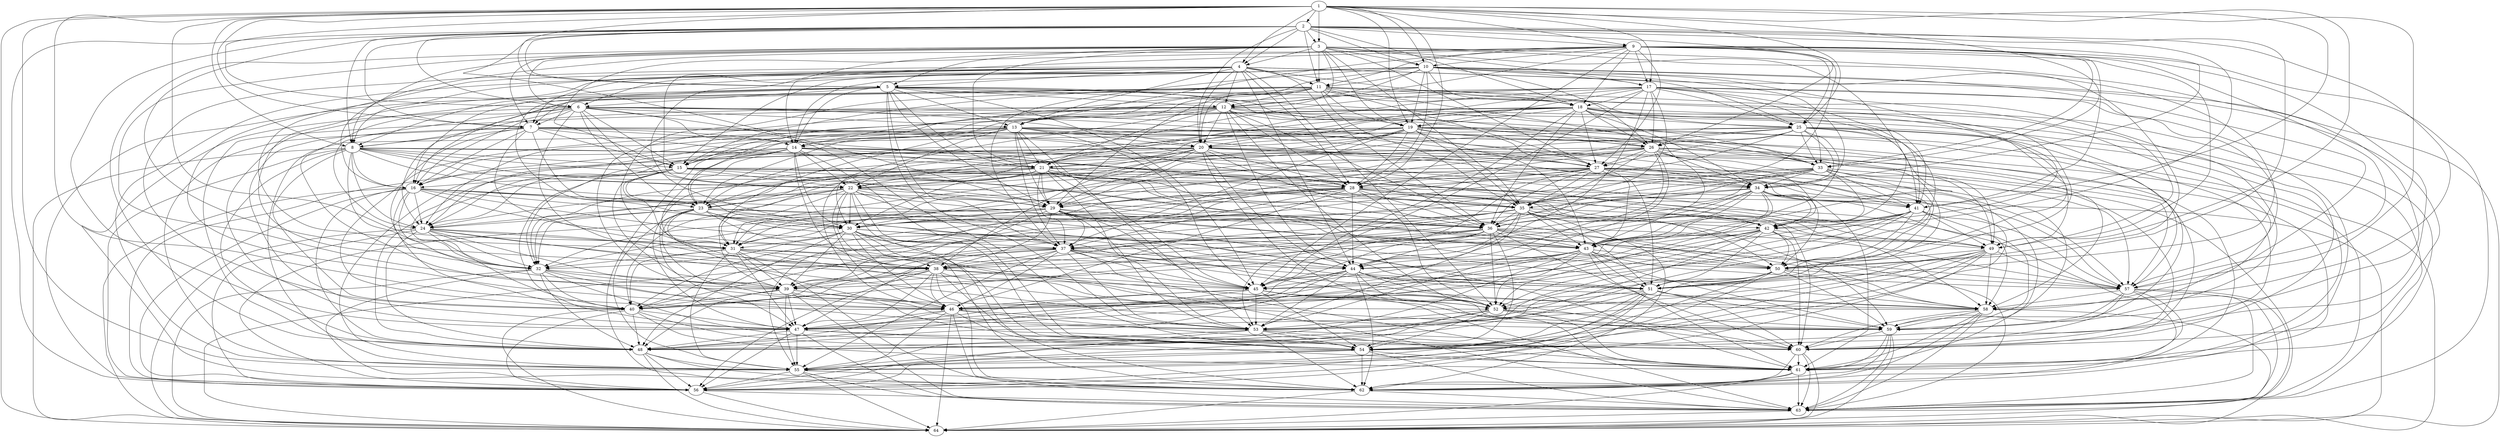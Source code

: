 digraph G {
1 [label="1"];
2 [label="2"];
3 [label="3"];
4 [label="4"];
5 [label="5"];
6 [label="6"];
7 [label="7"];
8 [label="8"];
9 [label="9"];
10 [label="10"];
11 [label="11"];
12 [label="12"];
13 [label="13"];
14 [label="14"];
15 [label="15"];
16 [label="16"];
17 [label="17"];
18 [label="18"];
19 [label="19"];
20 [label="20"];
21 [label="21"];
22 [label="22"];
23 [label="23"];
24 [label="24"];
25 [label="25"];
26 [label="26"];
27 [label="27"];
28 [label="28"];
29 [label="29"];
30 [label="30"];
31 [label="31"];
32 [label="32"];
33 [label="33"];
34 [label="34"];
35 [label="35"];
36 [label="36"];
37 [label="37"];
38 [label="38"];
39 [label="39"];
40 [label="40"];
41 [label="41"];
42 [label="42"];
43 [label="43"];
44 [label="44"];
45 [label="45"];
46 [label="46"];
47 [label="47"];
48 [label="48"];
49 [label="49"];
50 [label="50"];
51 [label="51"];
52 [label="52"];
53 [label="53"];
54 [label="54"];
55 [label="55"];
56 [label="56"];
57 [label="57"];
58 [label="58"];
59 [label="59"];
60 [label="60"];
61 [label="61"];
62 [label="62"];
63 [label="63"];
64 [label="64"];
1 -> 10;
1 -> 19;
1 -> 28;
1 -> 37;
1 -> 46;
1 -> 55;
1 -> 64;
1 -> 2;
1 -> 3;
1 -> 4;
1 -> 5;
1 -> 6;
1 -> 7;
1 -> 8;
1 -> 9;
1 -> 17;
1 -> 25;
1 -> 33;
1 -> 41;
1 -> 49;
1 -> 57;
2 -> 11;
2 -> 20;
2 -> 29;
2 -> 38;
2 -> 47;
2 -> 56;
2 -> 9;
2 -> 3;
2 -> 4;
2 -> 5;
2 -> 6;
2 -> 7;
2 -> 8;
2 -> 10;
2 -> 18;
2 -> 26;
2 -> 34;
2 -> 42;
2 -> 50;
2 -> 58;
3 -> 12;
3 -> 21;
3 -> 30;
3 -> 39;
3 -> 48;
3 -> 10;
3 -> 17;
3 -> 4;
3 -> 5;
3 -> 6;
3 -> 7;
3 -> 8;
3 -> 11;
3 -> 19;
3 -> 27;
3 -> 35;
3 -> 43;
3 -> 51;
3 -> 59;
4 -> 13;
4 -> 22;
4 -> 31;
4 -> 40;
4 -> 11;
4 -> 18;
4 -> 25;
4 -> 5;
4 -> 6;
4 -> 7;
4 -> 8;
4 -> 12;
4 -> 20;
4 -> 28;
4 -> 36;
4 -> 44;
4 -> 52;
4 -> 60;
5 -> 14;
5 -> 23;
5 -> 32;
5 -> 12;
5 -> 19;
5 -> 26;
5 -> 33;
5 -> 6;
5 -> 7;
5 -> 8;
5 -> 13;
5 -> 21;
5 -> 29;
5 -> 37;
5 -> 45;
5 -> 53;
5 -> 61;
6 -> 15;
6 -> 24;
6 -> 13;
6 -> 20;
6 -> 27;
6 -> 34;
6 -> 41;
6 -> 7;
6 -> 8;
6 -> 14;
6 -> 22;
6 -> 30;
6 -> 38;
6 -> 46;
6 -> 54;
6 -> 62;
7 -> 16;
7 -> 14;
7 -> 21;
7 -> 28;
7 -> 35;
7 -> 42;
7 -> 49;
7 -> 8;
7 -> 15;
7 -> 23;
7 -> 31;
7 -> 39;
7 -> 47;
7 -> 55;
7 -> 63;
8 -> 15;
8 -> 22;
8 -> 29;
8 -> 36;
8 -> 43;
8 -> 50;
8 -> 57;
8 -> 16;
8 -> 24;
8 -> 32;
8 -> 40;
8 -> 48;
8 -> 56;
8 -> 64;
9 -> 18;
9 -> 27;
9 -> 36;
9 -> 45;
9 -> 54;
9 -> 63;
9 -> 10;
9 -> 11;
9 -> 12;
9 -> 13;
9 -> 14;
9 -> 15;
9 -> 16;
9 -> 17;
9 -> 25;
9 -> 33;
9 -> 41;
9 -> 49;
9 -> 57;
10 -> 19;
10 -> 28;
10 -> 37;
10 -> 46;
10 -> 55;
10 -> 64;
10 -> 17;
10 -> 11;
10 -> 12;
10 -> 13;
10 -> 14;
10 -> 15;
10 -> 16;
10 -> 18;
10 -> 26;
10 -> 34;
10 -> 42;
10 -> 50;
10 -> 58;
11 -> 20;
11 -> 29;
11 -> 38;
11 -> 47;
11 -> 56;
11 -> 18;
11 -> 25;
11 -> 12;
11 -> 13;
11 -> 14;
11 -> 15;
11 -> 16;
11 -> 19;
11 -> 27;
11 -> 35;
11 -> 43;
11 -> 51;
11 -> 59;
12 -> 21;
12 -> 30;
12 -> 39;
12 -> 48;
12 -> 19;
12 -> 26;
12 -> 33;
12 -> 13;
12 -> 14;
12 -> 15;
12 -> 16;
12 -> 20;
12 -> 28;
12 -> 36;
12 -> 44;
12 -> 52;
12 -> 60;
13 -> 22;
13 -> 31;
13 -> 40;
13 -> 20;
13 -> 27;
13 -> 34;
13 -> 41;
13 -> 14;
13 -> 15;
13 -> 16;
13 -> 21;
13 -> 29;
13 -> 37;
13 -> 45;
13 -> 53;
13 -> 61;
14 -> 23;
14 -> 32;
14 -> 21;
14 -> 28;
14 -> 35;
14 -> 42;
14 -> 49;
14 -> 15;
14 -> 16;
14 -> 22;
14 -> 30;
14 -> 38;
14 -> 46;
14 -> 54;
14 -> 62;
15 -> 24;
15 -> 22;
15 -> 29;
15 -> 36;
15 -> 43;
15 -> 50;
15 -> 57;
15 -> 16;
15 -> 23;
15 -> 31;
15 -> 39;
15 -> 47;
15 -> 55;
15 -> 63;
16 -> 23;
16 -> 30;
16 -> 37;
16 -> 44;
16 -> 51;
16 -> 58;
16 -> 24;
16 -> 32;
16 -> 40;
16 -> 48;
16 -> 56;
16 -> 64;
17 -> 26;
17 -> 35;
17 -> 44;
17 -> 53;
17 -> 62;
17 -> 18;
17 -> 19;
17 -> 20;
17 -> 21;
17 -> 22;
17 -> 23;
17 -> 24;
17 -> 25;
17 -> 33;
17 -> 41;
17 -> 49;
17 -> 57;
18 -> 27;
18 -> 36;
18 -> 45;
18 -> 54;
18 -> 63;
18 -> 25;
18 -> 19;
18 -> 20;
18 -> 21;
18 -> 22;
18 -> 23;
18 -> 24;
18 -> 26;
18 -> 34;
18 -> 42;
18 -> 50;
18 -> 58;
19 -> 28;
19 -> 37;
19 -> 46;
19 -> 55;
19 -> 64;
19 -> 26;
19 -> 33;
19 -> 20;
19 -> 21;
19 -> 22;
19 -> 23;
19 -> 24;
19 -> 27;
19 -> 35;
19 -> 43;
19 -> 51;
19 -> 59;
20 -> 29;
20 -> 38;
20 -> 47;
20 -> 56;
20 -> 27;
20 -> 34;
20 -> 41;
20 -> 21;
20 -> 22;
20 -> 23;
20 -> 24;
20 -> 28;
20 -> 36;
20 -> 44;
20 -> 52;
20 -> 60;
21 -> 30;
21 -> 39;
21 -> 48;
21 -> 28;
21 -> 35;
21 -> 42;
21 -> 49;
21 -> 22;
21 -> 23;
21 -> 24;
21 -> 29;
21 -> 37;
21 -> 45;
21 -> 53;
21 -> 61;
22 -> 31;
22 -> 40;
22 -> 29;
22 -> 36;
22 -> 43;
22 -> 50;
22 -> 57;
22 -> 23;
22 -> 24;
22 -> 30;
22 -> 38;
22 -> 46;
22 -> 54;
22 -> 62;
23 -> 32;
23 -> 30;
23 -> 37;
23 -> 44;
23 -> 51;
23 -> 58;
23 -> 24;
23 -> 31;
23 -> 39;
23 -> 47;
23 -> 55;
23 -> 63;
24 -> 31;
24 -> 38;
24 -> 45;
24 -> 52;
24 -> 59;
24 -> 32;
24 -> 40;
24 -> 48;
24 -> 56;
24 -> 64;
25 -> 34;
25 -> 43;
25 -> 52;
25 -> 61;
25 -> 26;
25 -> 27;
25 -> 28;
25 -> 29;
25 -> 30;
25 -> 31;
25 -> 32;
25 -> 33;
25 -> 41;
25 -> 49;
25 -> 57;
26 -> 35;
26 -> 44;
26 -> 53;
26 -> 62;
26 -> 33;
26 -> 27;
26 -> 28;
26 -> 29;
26 -> 30;
26 -> 31;
26 -> 32;
26 -> 34;
26 -> 42;
26 -> 50;
26 -> 58;
27 -> 36;
27 -> 45;
27 -> 54;
27 -> 63;
27 -> 34;
27 -> 41;
27 -> 28;
27 -> 29;
27 -> 30;
27 -> 31;
27 -> 32;
27 -> 35;
27 -> 43;
27 -> 51;
27 -> 59;
28 -> 37;
28 -> 46;
28 -> 55;
28 -> 64;
28 -> 35;
28 -> 42;
28 -> 49;
28 -> 29;
28 -> 30;
28 -> 31;
28 -> 32;
28 -> 36;
28 -> 44;
28 -> 52;
28 -> 60;
29 -> 38;
29 -> 47;
29 -> 56;
29 -> 36;
29 -> 43;
29 -> 50;
29 -> 57;
29 -> 30;
29 -> 31;
29 -> 32;
29 -> 37;
29 -> 45;
29 -> 53;
29 -> 61;
30 -> 39;
30 -> 48;
30 -> 37;
30 -> 44;
30 -> 51;
30 -> 58;
30 -> 31;
30 -> 32;
30 -> 38;
30 -> 46;
30 -> 54;
30 -> 62;
31 -> 40;
31 -> 38;
31 -> 45;
31 -> 52;
31 -> 59;
31 -> 32;
31 -> 39;
31 -> 47;
31 -> 55;
31 -> 63;
32 -> 39;
32 -> 46;
32 -> 53;
32 -> 60;
32 -> 40;
32 -> 48;
32 -> 56;
32 -> 64;
33 -> 42;
33 -> 51;
33 -> 60;
33 -> 34;
33 -> 35;
33 -> 36;
33 -> 37;
33 -> 38;
33 -> 39;
33 -> 40;
33 -> 41;
33 -> 49;
33 -> 57;
34 -> 43;
34 -> 52;
34 -> 61;
34 -> 41;
34 -> 35;
34 -> 36;
34 -> 37;
34 -> 38;
34 -> 39;
34 -> 40;
34 -> 42;
34 -> 50;
34 -> 58;
35 -> 44;
35 -> 53;
35 -> 62;
35 -> 42;
35 -> 49;
35 -> 36;
35 -> 37;
35 -> 38;
35 -> 39;
35 -> 40;
35 -> 43;
35 -> 51;
35 -> 59;
36 -> 45;
36 -> 54;
36 -> 63;
36 -> 43;
36 -> 50;
36 -> 57;
36 -> 37;
36 -> 38;
36 -> 39;
36 -> 40;
36 -> 44;
36 -> 52;
36 -> 60;
37 -> 46;
37 -> 55;
37 -> 64;
37 -> 44;
37 -> 51;
37 -> 58;
37 -> 38;
37 -> 39;
37 -> 40;
37 -> 45;
37 -> 53;
37 -> 61;
38 -> 47;
38 -> 56;
38 -> 45;
38 -> 52;
38 -> 59;
38 -> 39;
38 -> 40;
38 -> 46;
38 -> 54;
38 -> 62;
39 -> 48;
39 -> 46;
39 -> 53;
39 -> 60;
39 -> 40;
39 -> 47;
39 -> 55;
39 -> 63;
40 -> 47;
40 -> 54;
40 -> 61;
40 -> 48;
40 -> 56;
40 -> 64;
41 -> 50;
41 -> 59;
41 -> 42;
41 -> 43;
41 -> 44;
41 -> 45;
41 -> 46;
41 -> 47;
41 -> 48;
41 -> 49;
41 -> 57;
42 -> 51;
42 -> 60;
42 -> 49;
42 -> 43;
42 -> 44;
42 -> 45;
42 -> 46;
42 -> 47;
42 -> 48;
42 -> 50;
42 -> 58;
43 -> 52;
43 -> 61;
43 -> 50;
43 -> 57;
43 -> 44;
43 -> 45;
43 -> 46;
43 -> 47;
43 -> 48;
43 -> 51;
43 -> 59;
44 -> 53;
44 -> 62;
44 -> 51;
44 -> 58;
44 -> 45;
44 -> 46;
44 -> 47;
44 -> 48;
44 -> 52;
44 -> 60;
45 -> 54;
45 -> 63;
45 -> 52;
45 -> 59;
45 -> 46;
45 -> 47;
45 -> 48;
45 -> 53;
45 -> 61;
46 -> 55;
46 -> 64;
46 -> 53;
46 -> 60;
46 -> 47;
46 -> 48;
46 -> 54;
46 -> 62;
47 -> 56;
47 -> 54;
47 -> 61;
47 -> 48;
47 -> 55;
47 -> 63;
48 -> 55;
48 -> 62;
48 -> 56;
48 -> 64;
49 -> 58;
49 -> 50;
49 -> 51;
49 -> 52;
49 -> 53;
49 -> 54;
49 -> 55;
49 -> 56;
49 -> 57;
50 -> 59;
50 -> 57;
50 -> 51;
50 -> 52;
50 -> 53;
50 -> 54;
50 -> 55;
50 -> 56;
50 -> 58;
51 -> 60;
51 -> 58;
51 -> 52;
51 -> 53;
51 -> 54;
51 -> 55;
51 -> 56;
51 -> 59;
52 -> 61;
52 -> 59;
52 -> 53;
52 -> 54;
52 -> 55;
52 -> 56;
52 -> 60;
53 -> 62;
53 -> 60;
53 -> 54;
53 -> 55;
53 -> 56;
53 -> 61;
54 -> 63;
54 -> 61;
54 -> 55;
54 -> 56;
54 -> 62;
55 -> 64;
55 -> 62;
55 -> 56;
55 -> 63;
56 -> 63;
56 -> 64;
57 -> 58;
57 -> 59;
57 -> 60;
57 -> 61;
57 -> 62;
57 -> 63;
57 -> 64;
58 -> 59;
58 -> 60;
58 -> 61;
58 -> 62;
58 -> 63;
58 -> 64;
59 -> 60;
59 -> 61;
59 -> 62;
59 -> 63;
59 -> 64;
60 -> 61;
60 -> 62;
60 -> 63;
60 -> 64;
61 -> 62;
61 -> 63;
61 -> 64;
62 -> 63;
62 -> 64;
63 -> 64;
}
